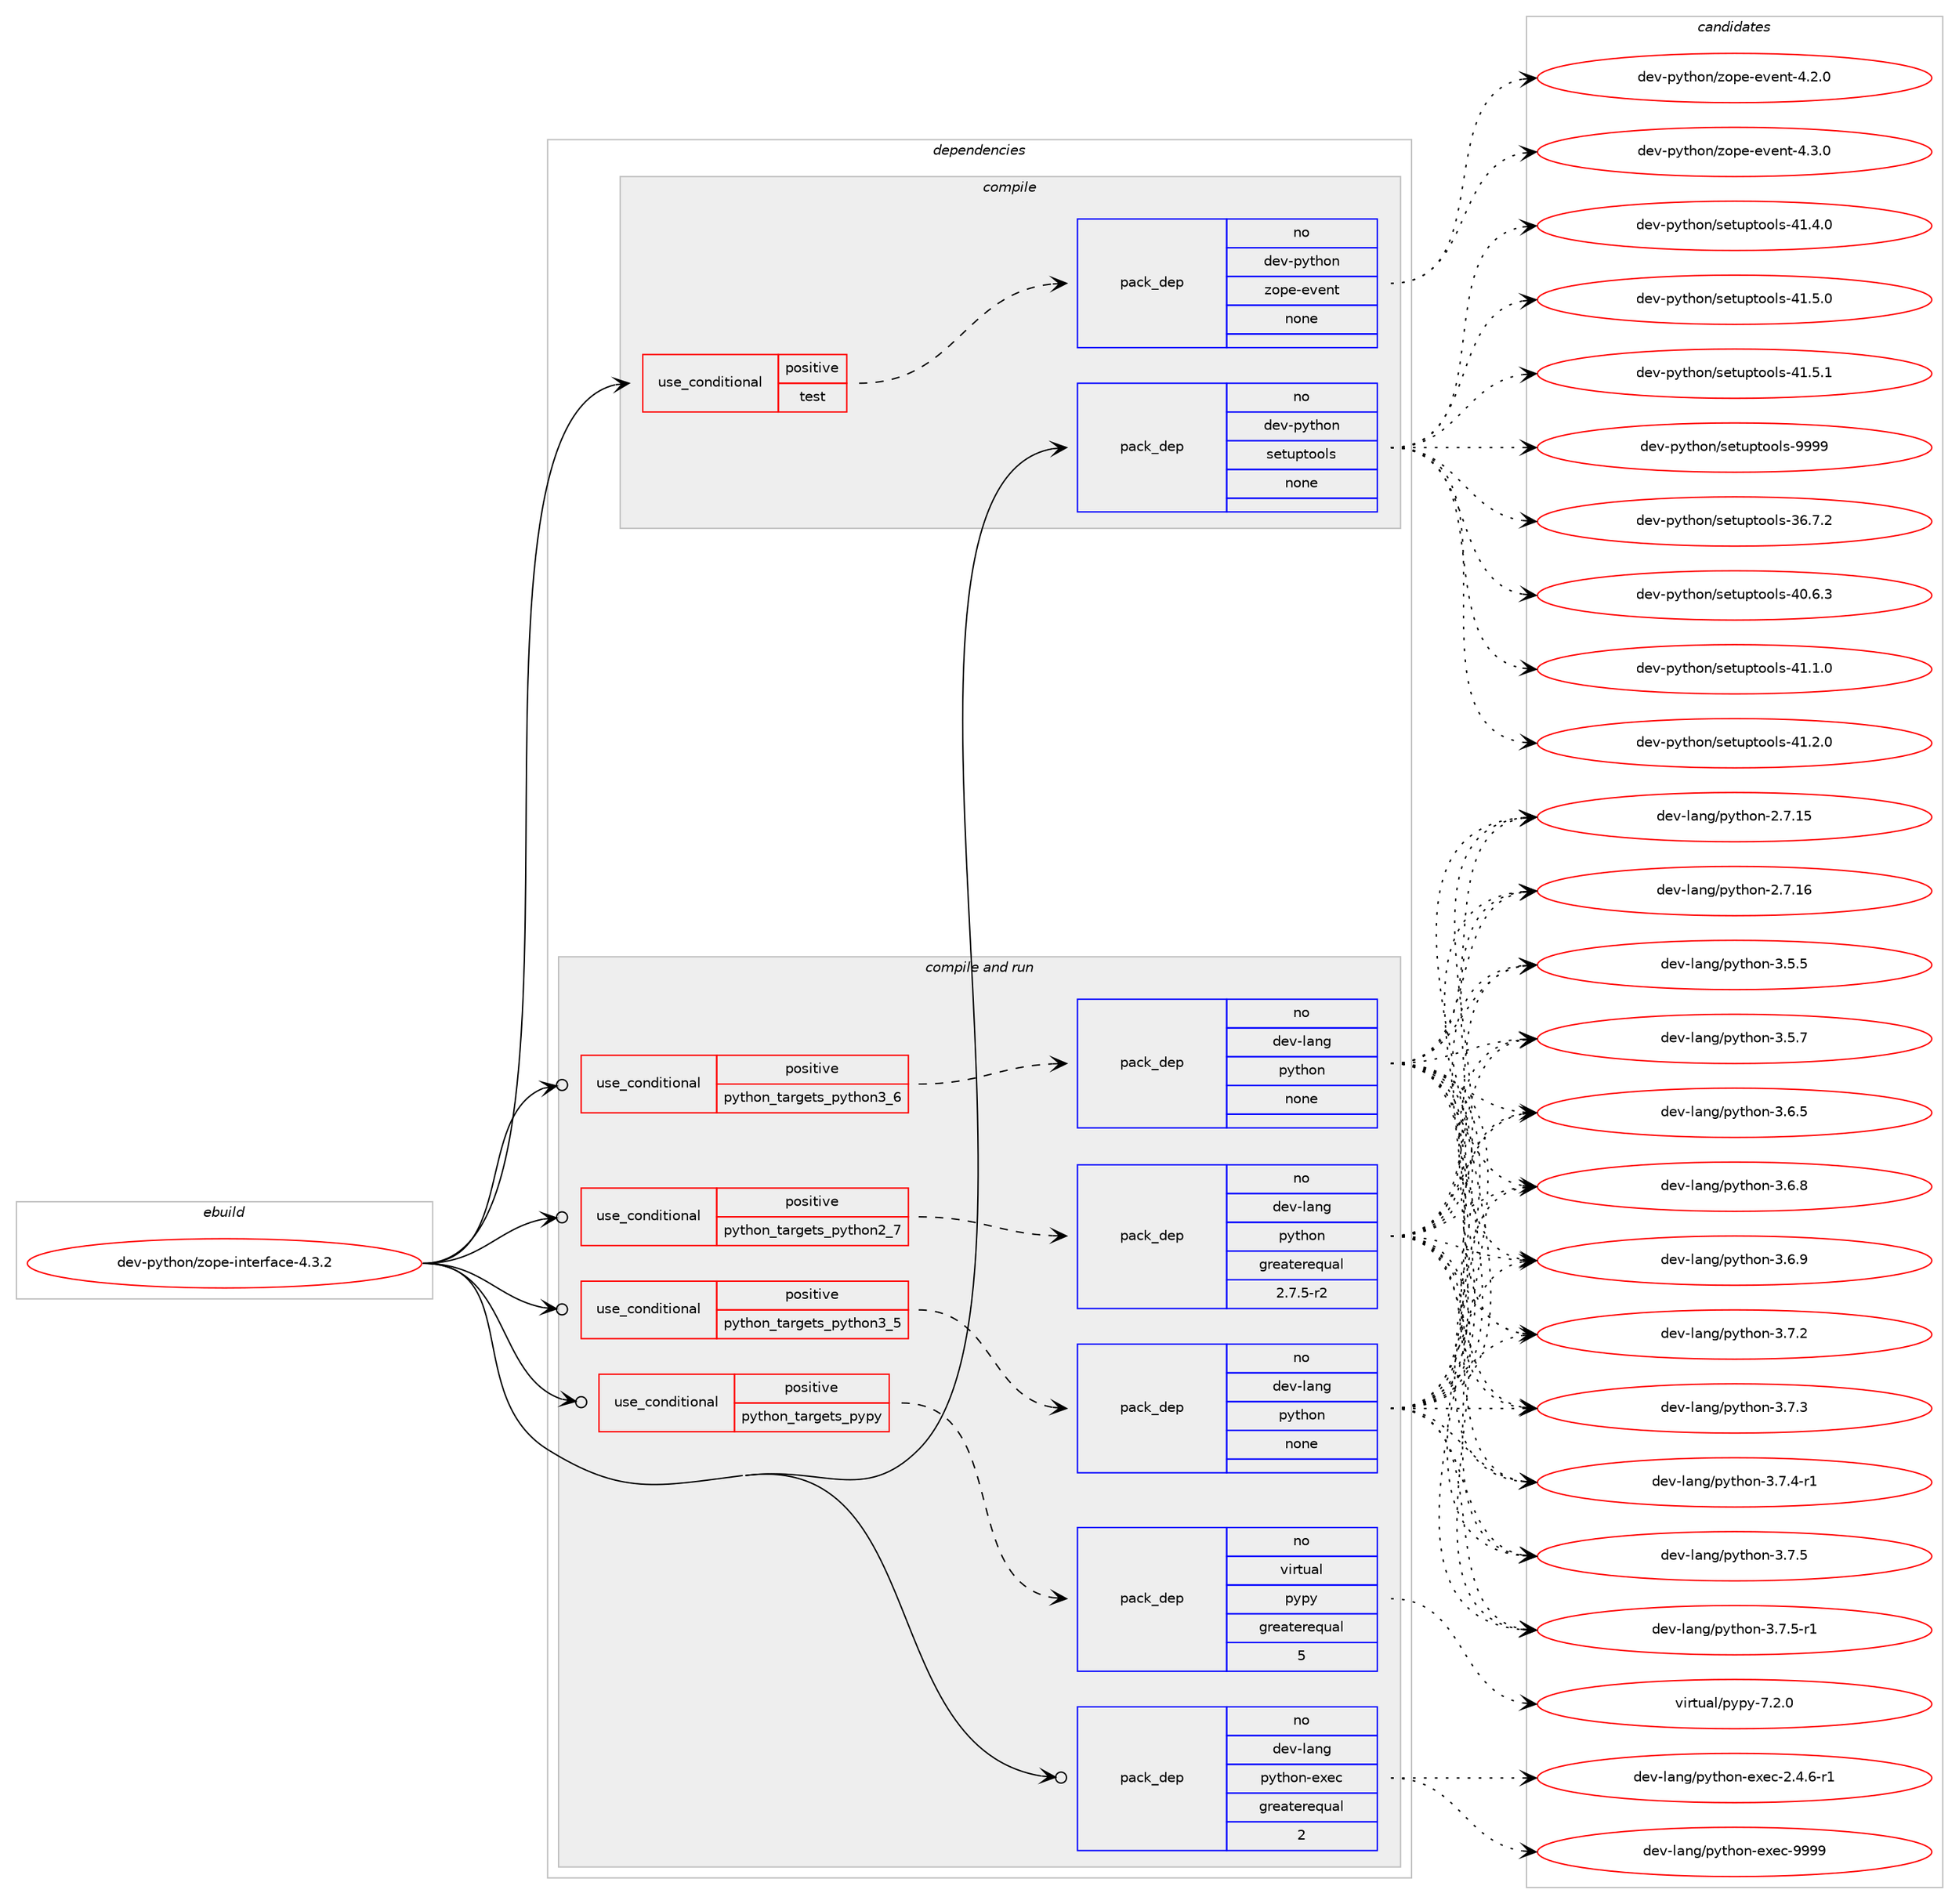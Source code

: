 digraph prolog {

# *************
# Graph options
# *************

newrank=true;
concentrate=true;
compound=true;
graph [rankdir=LR,fontname=Helvetica,fontsize=10,ranksep=1.5];#, ranksep=2.5, nodesep=0.2];
edge  [arrowhead=vee];
node  [fontname=Helvetica,fontsize=10];

# **********
# The ebuild
# **********

subgraph cluster_leftcol {
color=gray;
rank=same;
label=<<i>ebuild</i>>;
id [label="dev-python/zope-interface-4.3.2", color=red, width=4, href="../dev-python/zope-interface-4.3.2.svg"];
}

# ****************
# The dependencies
# ****************

subgraph cluster_midcol {
color=gray;
label=<<i>dependencies</i>>;
subgraph cluster_compile {
fillcolor="#eeeeee";
style=filled;
label=<<i>compile</i>>;
subgraph cond151940 {
dependency645333 [label=<<TABLE BORDER="0" CELLBORDER="1" CELLSPACING="0" CELLPADDING="4"><TR><TD ROWSPAN="3" CELLPADDING="10">use_conditional</TD></TR><TR><TD>positive</TD></TR><TR><TD>test</TD></TR></TABLE>>, shape=none, color=red];
subgraph pack481504 {
dependency645334 [label=<<TABLE BORDER="0" CELLBORDER="1" CELLSPACING="0" CELLPADDING="4" WIDTH="220"><TR><TD ROWSPAN="6" CELLPADDING="30">pack_dep</TD></TR><TR><TD WIDTH="110">no</TD></TR><TR><TD>dev-python</TD></TR><TR><TD>zope-event</TD></TR><TR><TD>none</TD></TR><TR><TD></TD></TR></TABLE>>, shape=none, color=blue];
}
dependency645333:e -> dependency645334:w [weight=20,style="dashed",arrowhead="vee"];
}
id:e -> dependency645333:w [weight=20,style="solid",arrowhead="vee"];
subgraph pack481505 {
dependency645335 [label=<<TABLE BORDER="0" CELLBORDER="1" CELLSPACING="0" CELLPADDING="4" WIDTH="220"><TR><TD ROWSPAN="6" CELLPADDING="30">pack_dep</TD></TR><TR><TD WIDTH="110">no</TD></TR><TR><TD>dev-python</TD></TR><TR><TD>setuptools</TD></TR><TR><TD>none</TD></TR><TR><TD></TD></TR></TABLE>>, shape=none, color=blue];
}
id:e -> dependency645335:w [weight=20,style="solid",arrowhead="vee"];
}
subgraph cluster_compileandrun {
fillcolor="#eeeeee";
style=filled;
label=<<i>compile and run</i>>;
subgraph cond151941 {
dependency645336 [label=<<TABLE BORDER="0" CELLBORDER="1" CELLSPACING="0" CELLPADDING="4"><TR><TD ROWSPAN="3" CELLPADDING="10">use_conditional</TD></TR><TR><TD>positive</TD></TR><TR><TD>python_targets_pypy</TD></TR></TABLE>>, shape=none, color=red];
subgraph pack481506 {
dependency645337 [label=<<TABLE BORDER="0" CELLBORDER="1" CELLSPACING="0" CELLPADDING="4" WIDTH="220"><TR><TD ROWSPAN="6" CELLPADDING="30">pack_dep</TD></TR><TR><TD WIDTH="110">no</TD></TR><TR><TD>virtual</TD></TR><TR><TD>pypy</TD></TR><TR><TD>greaterequal</TD></TR><TR><TD>5</TD></TR></TABLE>>, shape=none, color=blue];
}
dependency645336:e -> dependency645337:w [weight=20,style="dashed",arrowhead="vee"];
}
id:e -> dependency645336:w [weight=20,style="solid",arrowhead="odotvee"];
subgraph cond151942 {
dependency645338 [label=<<TABLE BORDER="0" CELLBORDER="1" CELLSPACING="0" CELLPADDING="4"><TR><TD ROWSPAN="3" CELLPADDING="10">use_conditional</TD></TR><TR><TD>positive</TD></TR><TR><TD>python_targets_python2_7</TD></TR></TABLE>>, shape=none, color=red];
subgraph pack481507 {
dependency645339 [label=<<TABLE BORDER="0" CELLBORDER="1" CELLSPACING="0" CELLPADDING="4" WIDTH="220"><TR><TD ROWSPAN="6" CELLPADDING="30">pack_dep</TD></TR><TR><TD WIDTH="110">no</TD></TR><TR><TD>dev-lang</TD></TR><TR><TD>python</TD></TR><TR><TD>greaterequal</TD></TR><TR><TD>2.7.5-r2</TD></TR></TABLE>>, shape=none, color=blue];
}
dependency645338:e -> dependency645339:w [weight=20,style="dashed",arrowhead="vee"];
}
id:e -> dependency645338:w [weight=20,style="solid",arrowhead="odotvee"];
subgraph cond151943 {
dependency645340 [label=<<TABLE BORDER="0" CELLBORDER="1" CELLSPACING="0" CELLPADDING="4"><TR><TD ROWSPAN="3" CELLPADDING="10">use_conditional</TD></TR><TR><TD>positive</TD></TR><TR><TD>python_targets_python3_5</TD></TR></TABLE>>, shape=none, color=red];
subgraph pack481508 {
dependency645341 [label=<<TABLE BORDER="0" CELLBORDER="1" CELLSPACING="0" CELLPADDING="4" WIDTH="220"><TR><TD ROWSPAN="6" CELLPADDING="30">pack_dep</TD></TR><TR><TD WIDTH="110">no</TD></TR><TR><TD>dev-lang</TD></TR><TR><TD>python</TD></TR><TR><TD>none</TD></TR><TR><TD></TD></TR></TABLE>>, shape=none, color=blue];
}
dependency645340:e -> dependency645341:w [weight=20,style="dashed",arrowhead="vee"];
}
id:e -> dependency645340:w [weight=20,style="solid",arrowhead="odotvee"];
subgraph cond151944 {
dependency645342 [label=<<TABLE BORDER="0" CELLBORDER="1" CELLSPACING="0" CELLPADDING="4"><TR><TD ROWSPAN="3" CELLPADDING="10">use_conditional</TD></TR><TR><TD>positive</TD></TR><TR><TD>python_targets_python3_6</TD></TR></TABLE>>, shape=none, color=red];
subgraph pack481509 {
dependency645343 [label=<<TABLE BORDER="0" CELLBORDER="1" CELLSPACING="0" CELLPADDING="4" WIDTH="220"><TR><TD ROWSPAN="6" CELLPADDING="30">pack_dep</TD></TR><TR><TD WIDTH="110">no</TD></TR><TR><TD>dev-lang</TD></TR><TR><TD>python</TD></TR><TR><TD>none</TD></TR><TR><TD></TD></TR></TABLE>>, shape=none, color=blue];
}
dependency645342:e -> dependency645343:w [weight=20,style="dashed",arrowhead="vee"];
}
id:e -> dependency645342:w [weight=20,style="solid",arrowhead="odotvee"];
subgraph pack481510 {
dependency645344 [label=<<TABLE BORDER="0" CELLBORDER="1" CELLSPACING="0" CELLPADDING="4" WIDTH="220"><TR><TD ROWSPAN="6" CELLPADDING="30">pack_dep</TD></TR><TR><TD WIDTH="110">no</TD></TR><TR><TD>dev-lang</TD></TR><TR><TD>python-exec</TD></TR><TR><TD>greaterequal</TD></TR><TR><TD>2</TD></TR></TABLE>>, shape=none, color=blue];
}
id:e -> dependency645344:w [weight=20,style="solid",arrowhead="odotvee"];
}
subgraph cluster_run {
fillcolor="#eeeeee";
style=filled;
label=<<i>run</i>>;
}
}

# **************
# The candidates
# **************

subgraph cluster_choices {
rank=same;
color=gray;
label=<<i>candidates</i>>;

subgraph choice481504 {
color=black;
nodesep=1;
choice100101118451121211161041111104712211111210145101118101110116455246504648 [label="dev-python/zope-event-4.2.0", color=red, width=4,href="../dev-python/zope-event-4.2.0.svg"];
choice100101118451121211161041111104712211111210145101118101110116455246514648 [label="dev-python/zope-event-4.3.0", color=red, width=4,href="../dev-python/zope-event-4.3.0.svg"];
dependency645334:e -> choice100101118451121211161041111104712211111210145101118101110116455246504648:w [style=dotted,weight="100"];
dependency645334:e -> choice100101118451121211161041111104712211111210145101118101110116455246514648:w [style=dotted,weight="100"];
}
subgraph choice481505 {
color=black;
nodesep=1;
choice100101118451121211161041111104711510111611711211611111110811545515446554650 [label="dev-python/setuptools-36.7.2", color=red, width=4,href="../dev-python/setuptools-36.7.2.svg"];
choice100101118451121211161041111104711510111611711211611111110811545524846544651 [label="dev-python/setuptools-40.6.3", color=red, width=4,href="../dev-python/setuptools-40.6.3.svg"];
choice100101118451121211161041111104711510111611711211611111110811545524946494648 [label="dev-python/setuptools-41.1.0", color=red, width=4,href="../dev-python/setuptools-41.1.0.svg"];
choice100101118451121211161041111104711510111611711211611111110811545524946504648 [label="dev-python/setuptools-41.2.0", color=red, width=4,href="../dev-python/setuptools-41.2.0.svg"];
choice100101118451121211161041111104711510111611711211611111110811545524946524648 [label="dev-python/setuptools-41.4.0", color=red, width=4,href="../dev-python/setuptools-41.4.0.svg"];
choice100101118451121211161041111104711510111611711211611111110811545524946534648 [label="dev-python/setuptools-41.5.0", color=red, width=4,href="../dev-python/setuptools-41.5.0.svg"];
choice100101118451121211161041111104711510111611711211611111110811545524946534649 [label="dev-python/setuptools-41.5.1", color=red, width=4,href="../dev-python/setuptools-41.5.1.svg"];
choice10010111845112121116104111110471151011161171121161111111081154557575757 [label="dev-python/setuptools-9999", color=red, width=4,href="../dev-python/setuptools-9999.svg"];
dependency645335:e -> choice100101118451121211161041111104711510111611711211611111110811545515446554650:w [style=dotted,weight="100"];
dependency645335:e -> choice100101118451121211161041111104711510111611711211611111110811545524846544651:w [style=dotted,weight="100"];
dependency645335:e -> choice100101118451121211161041111104711510111611711211611111110811545524946494648:w [style=dotted,weight="100"];
dependency645335:e -> choice100101118451121211161041111104711510111611711211611111110811545524946504648:w [style=dotted,weight="100"];
dependency645335:e -> choice100101118451121211161041111104711510111611711211611111110811545524946524648:w [style=dotted,weight="100"];
dependency645335:e -> choice100101118451121211161041111104711510111611711211611111110811545524946534648:w [style=dotted,weight="100"];
dependency645335:e -> choice100101118451121211161041111104711510111611711211611111110811545524946534649:w [style=dotted,weight="100"];
dependency645335:e -> choice10010111845112121116104111110471151011161171121161111111081154557575757:w [style=dotted,weight="100"];
}
subgraph choice481506 {
color=black;
nodesep=1;
choice1181051141161179710847112121112121455546504648 [label="virtual/pypy-7.2.0", color=red, width=4,href="../virtual/pypy-7.2.0.svg"];
dependency645337:e -> choice1181051141161179710847112121112121455546504648:w [style=dotted,weight="100"];
}
subgraph choice481507 {
color=black;
nodesep=1;
choice10010111845108971101034711212111610411111045504655464953 [label="dev-lang/python-2.7.15", color=red, width=4,href="../dev-lang/python-2.7.15.svg"];
choice10010111845108971101034711212111610411111045504655464954 [label="dev-lang/python-2.7.16", color=red, width=4,href="../dev-lang/python-2.7.16.svg"];
choice100101118451089711010347112121116104111110455146534653 [label="dev-lang/python-3.5.5", color=red, width=4,href="../dev-lang/python-3.5.5.svg"];
choice100101118451089711010347112121116104111110455146534655 [label="dev-lang/python-3.5.7", color=red, width=4,href="../dev-lang/python-3.5.7.svg"];
choice100101118451089711010347112121116104111110455146544653 [label="dev-lang/python-3.6.5", color=red, width=4,href="../dev-lang/python-3.6.5.svg"];
choice100101118451089711010347112121116104111110455146544656 [label="dev-lang/python-3.6.8", color=red, width=4,href="../dev-lang/python-3.6.8.svg"];
choice100101118451089711010347112121116104111110455146544657 [label="dev-lang/python-3.6.9", color=red, width=4,href="../dev-lang/python-3.6.9.svg"];
choice100101118451089711010347112121116104111110455146554650 [label="dev-lang/python-3.7.2", color=red, width=4,href="../dev-lang/python-3.7.2.svg"];
choice100101118451089711010347112121116104111110455146554651 [label="dev-lang/python-3.7.3", color=red, width=4,href="../dev-lang/python-3.7.3.svg"];
choice1001011184510897110103471121211161041111104551465546524511449 [label="dev-lang/python-3.7.4-r1", color=red, width=4,href="../dev-lang/python-3.7.4-r1.svg"];
choice100101118451089711010347112121116104111110455146554653 [label="dev-lang/python-3.7.5", color=red, width=4,href="../dev-lang/python-3.7.5.svg"];
choice1001011184510897110103471121211161041111104551465546534511449 [label="dev-lang/python-3.7.5-r1", color=red, width=4,href="../dev-lang/python-3.7.5-r1.svg"];
dependency645339:e -> choice10010111845108971101034711212111610411111045504655464953:w [style=dotted,weight="100"];
dependency645339:e -> choice10010111845108971101034711212111610411111045504655464954:w [style=dotted,weight="100"];
dependency645339:e -> choice100101118451089711010347112121116104111110455146534653:w [style=dotted,weight="100"];
dependency645339:e -> choice100101118451089711010347112121116104111110455146534655:w [style=dotted,weight="100"];
dependency645339:e -> choice100101118451089711010347112121116104111110455146544653:w [style=dotted,weight="100"];
dependency645339:e -> choice100101118451089711010347112121116104111110455146544656:w [style=dotted,weight="100"];
dependency645339:e -> choice100101118451089711010347112121116104111110455146544657:w [style=dotted,weight="100"];
dependency645339:e -> choice100101118451089711010347112121116104111110455146554650:w [style=dotted,weight="100"];
dependency645339:e -> choice100101118451089711010347112121116104111110455146554651:w [style=dotted,weight="100"];
dependency645339:e -> choice1001011184510897110103471121211161041111104551465546524511449:w [style=dotted,weight="100"];
dependency645339:e -> choice100101118451089711010347112121116104111110455146554653:w [style=dotted,weight="100"];
dependency645339:e -> choice1001011184510897110103471121211161041111104551465546534511449:w [style=dotted,weight="100"];
}
subgraph choice481508 {
color=black;
nodesep=1;
choice10010111845108971101034711212111610411111045504655464953 [label="dev-lang/python-2.7.15", color=red, width=4,href="../dev-lang/python-2.7.15.svg"];
choice10010111845108971101034711212111610411111045504655464954 [label="dev-lang/python-2.7.16", color=red, width=4,href="../dev-lang/python-2.7.16.svg"];
choice100101118451089711010347112121116104111110455146534653 [label="dev-lang/python-3.5.5", color=red, width=4,href="../dev-lang/python-3.5.5.svg"];
choice100101118451089711010347112121116104111110455146534655 [label="dev-lang/python-3.5.7", color=red, width=4,href="../dev-lang/python-3.5.7.svg"];
choice100101118451089711010347112121116104111110455146544653 [label="dev-lang/python-3.6.5", color=red, width=4,href="../dev-lang/python-3.6.5.svg"];
choice100101118451089711010347112121116104111110455146544656 [label="dev-lang/python-3.6.8", color=red, width=4,href="../dev-lang/python-3.6.8.svg"];
choice100101118451089711010347112121116104111110455146544657 [label="dev-lang/python-3.6.9", color=red, width=4,href="../dev-lang/python-3.6.9.svg"];
choice100101118451089711010347112121116104111110455146554650 [label="dev-lang/python-3.7.2", color=red, width=4,href="../dev-lang/python-3.7.2.svg"];
choice100101118451089711010347112121116104111110455146554651 [label="dev-lang/python-3.7.3", color=red, width=4,href="../dev-lang/python-3.7.3.svg"];
choice1001011184510897110103471121211161041111104551465546524511449 [label="dev-lang/python-3.7.4-r1", color=red, width=4,href="../dev-lang/python-3.7.4-r1.svg"];
choice100101118451089711010347112121116104111110455146554653 [label="dev-lang/python-3.7.5", color=red, width=4,href="../dev-lang/python-3.7.5.svg"];
choice1001011184510897110103471121211161041111104551465546534511449 [label="dev-lang/python-3.7.5-r1", color=red, width=4,href="../dev-lang/python-3.7.5-r1.svg"];
dependency645341:e -> choice10010111845108971101034711212111610411111045504655464953:w [style=dotted,weight="100"];
dependency645341:e -> choice10010111845108971101034711212111610411111045504655464954:w [style=dotted,weight="100"];
dependency645341:e -> choice100101118451089711010347112121116104111110455146534653:w [style=dotted,weight="100"];
dependency645341:e -> choice100101118451089711010347112121116104111110455146534655:w [style=dotted,weight="100"];
dependency645341:e -> choice100101118451089711010347112121116104111110455146544653:w [style=dotted,weight="100"];
dependency645341:e -> choice100101118451089711010347112121116104111110455146544656:w [style=dotted,weight="100"];
dependency645341:e -> choice100101118451089711010347112121116104111110455146544657:w [style=dotted,weight="100"];
dependency645341:e -> choice100101118451089711010347112121116104111110455146554650:w [style=dotted,weight="100"];
dependency645341:e -> choice100101118451089711010347112121116104111110455146554651:w [style=dotted,weight="100"];
dependency645341:e -> choice1001011184510897110103471121211161041111104551465546524511449:w [style=dotted,weight="100"];
dependency645341:e -> choice100101118451089711010347112121116104111110455146554653:w [style=dotted,weight="100"];
dependency645341:e -> choice1001011184510897110103471121211161041111104551465546534511449:w [style=dotted,weight="100"];
}
subgraph choice481509 {
color=black;
nodesep=1;
choice10010111845108971101034711212111610411111045504655464953 [label="dev-lang/python-2.7.15", color=red, width=4,href="../dev-lang/python-2.7.15.svg"];
choice10010111845108971101034711212111610411111045504655464954 [label="dev-lang/python-2.7.16", color=red, width=4,href="../dev-lang/python-2.7.16.svg"];
choice100101118451089711010347112121116104111110455146534653 [label="dev-lang/python-3.5.5", color=red, width=4,href="../dev-lang/python-3.5.5.svg"];
choice100101118451089711010347112121116104111110455146534655 [label="dev-lang/python-3.5.7", color=red, width=4,href="../dev-lang/python-3.5.7.svg"];
choice100101118451089711010347112121116104111110455146544653 [label="dev-lang/python-3.6.5", color=red, width=4,href="../dev-lang/python-3.6.5.svg"];
choice100101118451089711010347112121116104111110455146544656 [label="dev-lang/python-3.6.8", color=red, width=4,href="../dev-lang/python-3.6.8.svg"];
choice100101118451089711010347112121116104111110455146544657 [label="dev-lang/python-3.6.9", color=red, width=4,href="../dev-lang/python-3.6.9.svg"];
choice100101118451089711010347112121116104111110455146554650 [label="dev-lang/python-3.7.2", color=red, width=4,href="../dev-lang/python-3.7.2.svg"];
choice100101118451089711010347112121116104111110455146554651 [label="dev-lang/python-3.7.3", color=red, width=4,href="../dev-lang/python-3.7.3.svg"];
choice1001011184510897110103471121211161041111104551465546524511449 [label="dev-lang/python-3.7.4-r1", color=red, width=4,href="../dev-lang/python-3.7.4-r1.svg"];
choice100101118451089711010347112121116104111110455146554653 [label="dev-lang/python-3.7.5", color=red, width=4,href="../dev-lang/python-3.7.5.svg"];
choice1001011184510897110103471121211161041111104551465546534511449 [label="dev-lang/python-3.7.5-r1", color=red, width=4,href="../dev-lang/python-3.7.5-r1.svg"];
dependency645343:e -> choice10010111845108971101034711212111610411111045504655464953:w [style=dotted,weight="100"];
dependency645343:e -> choice10010111845108971101034711212111610411111045504655464954:w [style=dotted,weight="100"];
dependency645343:e -> choice100101118451089711010347112121116104111110455146534653:w [style=dotted,weight="100"];
dependency645343:e -> choice100101118451089711010347112121116104111110455146534655:w [style=dotted,weight="100"];
dependency645343:e -> choice100101118451089711010347112121116104111110455146544653:w [style=dotted,weight="100"];
dependency645343:e -> choice100101118451089711010347112121116104111110455146544656:w [style=dotted,weight="100"];
dependency645343:e -> choice100101118451089711010347112121116104111110455146544657:w [style=dotted,weight="100"];
dependency645343:e -> choice100101118451089711010347112121116104111110455146554650:w [style=dotted,weight="100"];
dependency645343:e -> choice100101118451089711010347112121116104111110455146554651:w [style=dotted,weight="100"];
dependency645343:e -> choice1001011184510897110103471121211161041111104551465546524511449:w [style=dotted,weight="100"];
dependency645343:e -> choice100101118451089711010347112121116104111110455146554653:w [style=dotted,weight="100"];
dependency645343:e -> choice1001011184510897110103471121211161041111104551465546534511449:w [style=dotted,weight="100"];
}
subgraph choice481510 {
color=black;
nodesep=1;
choice10010111845108971101034711212111610411111045101120101994550465246544511449 [label="dev-lang/python-exec-2.4.6-r1", color=red, width=4,href="../dev-lang/python-exec-2.4.6-r1.svg"];
choice10010111845108971101034711212111610411111045101120101994557575757 [label="dev-lang/python-exec-9999", color=red, width=4,href="../dev-lang/python-exec-9999.svg"];
dependency645344:e -> choice10010111845108971101034711212111610411111045101120101994550465246544511449:w [style=dotted,weight="100"];
dependency645344:e -> choice10010111845108971101034711212111610411111045101120101994557575757:w [style=dotted,weight="100"];
}
}

}
